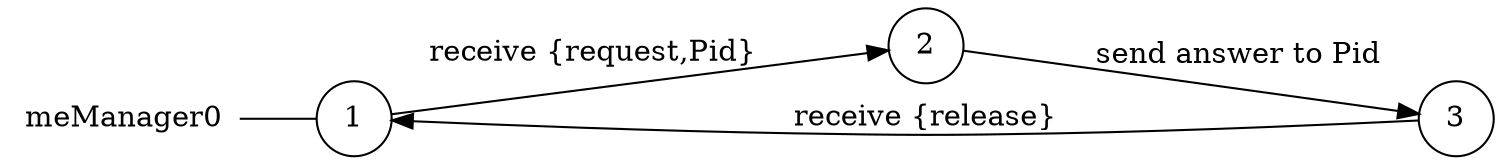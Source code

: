 digraph meManager0 {
	rankdir="LR";
	n_0 [label="meManager0", shape="plaintext"];
	n_1 [id="1", shape=circle, label="1"];
	n_0 -> n_1 [arrowhead=none];
	n_2 [id="2", shape=circle, label="2"];
	n_3 [id="3", shape=circle, label="3"];

	n_1 -> n_2 [id="[$e|2]", label="receive {request,Pid}"];
	n_2 -> n_3 [id="[$e|1]", label="send answer to Pid"];
	n_3 -> n_1 [id="[$e|4]", label="receive {release}"];
}
